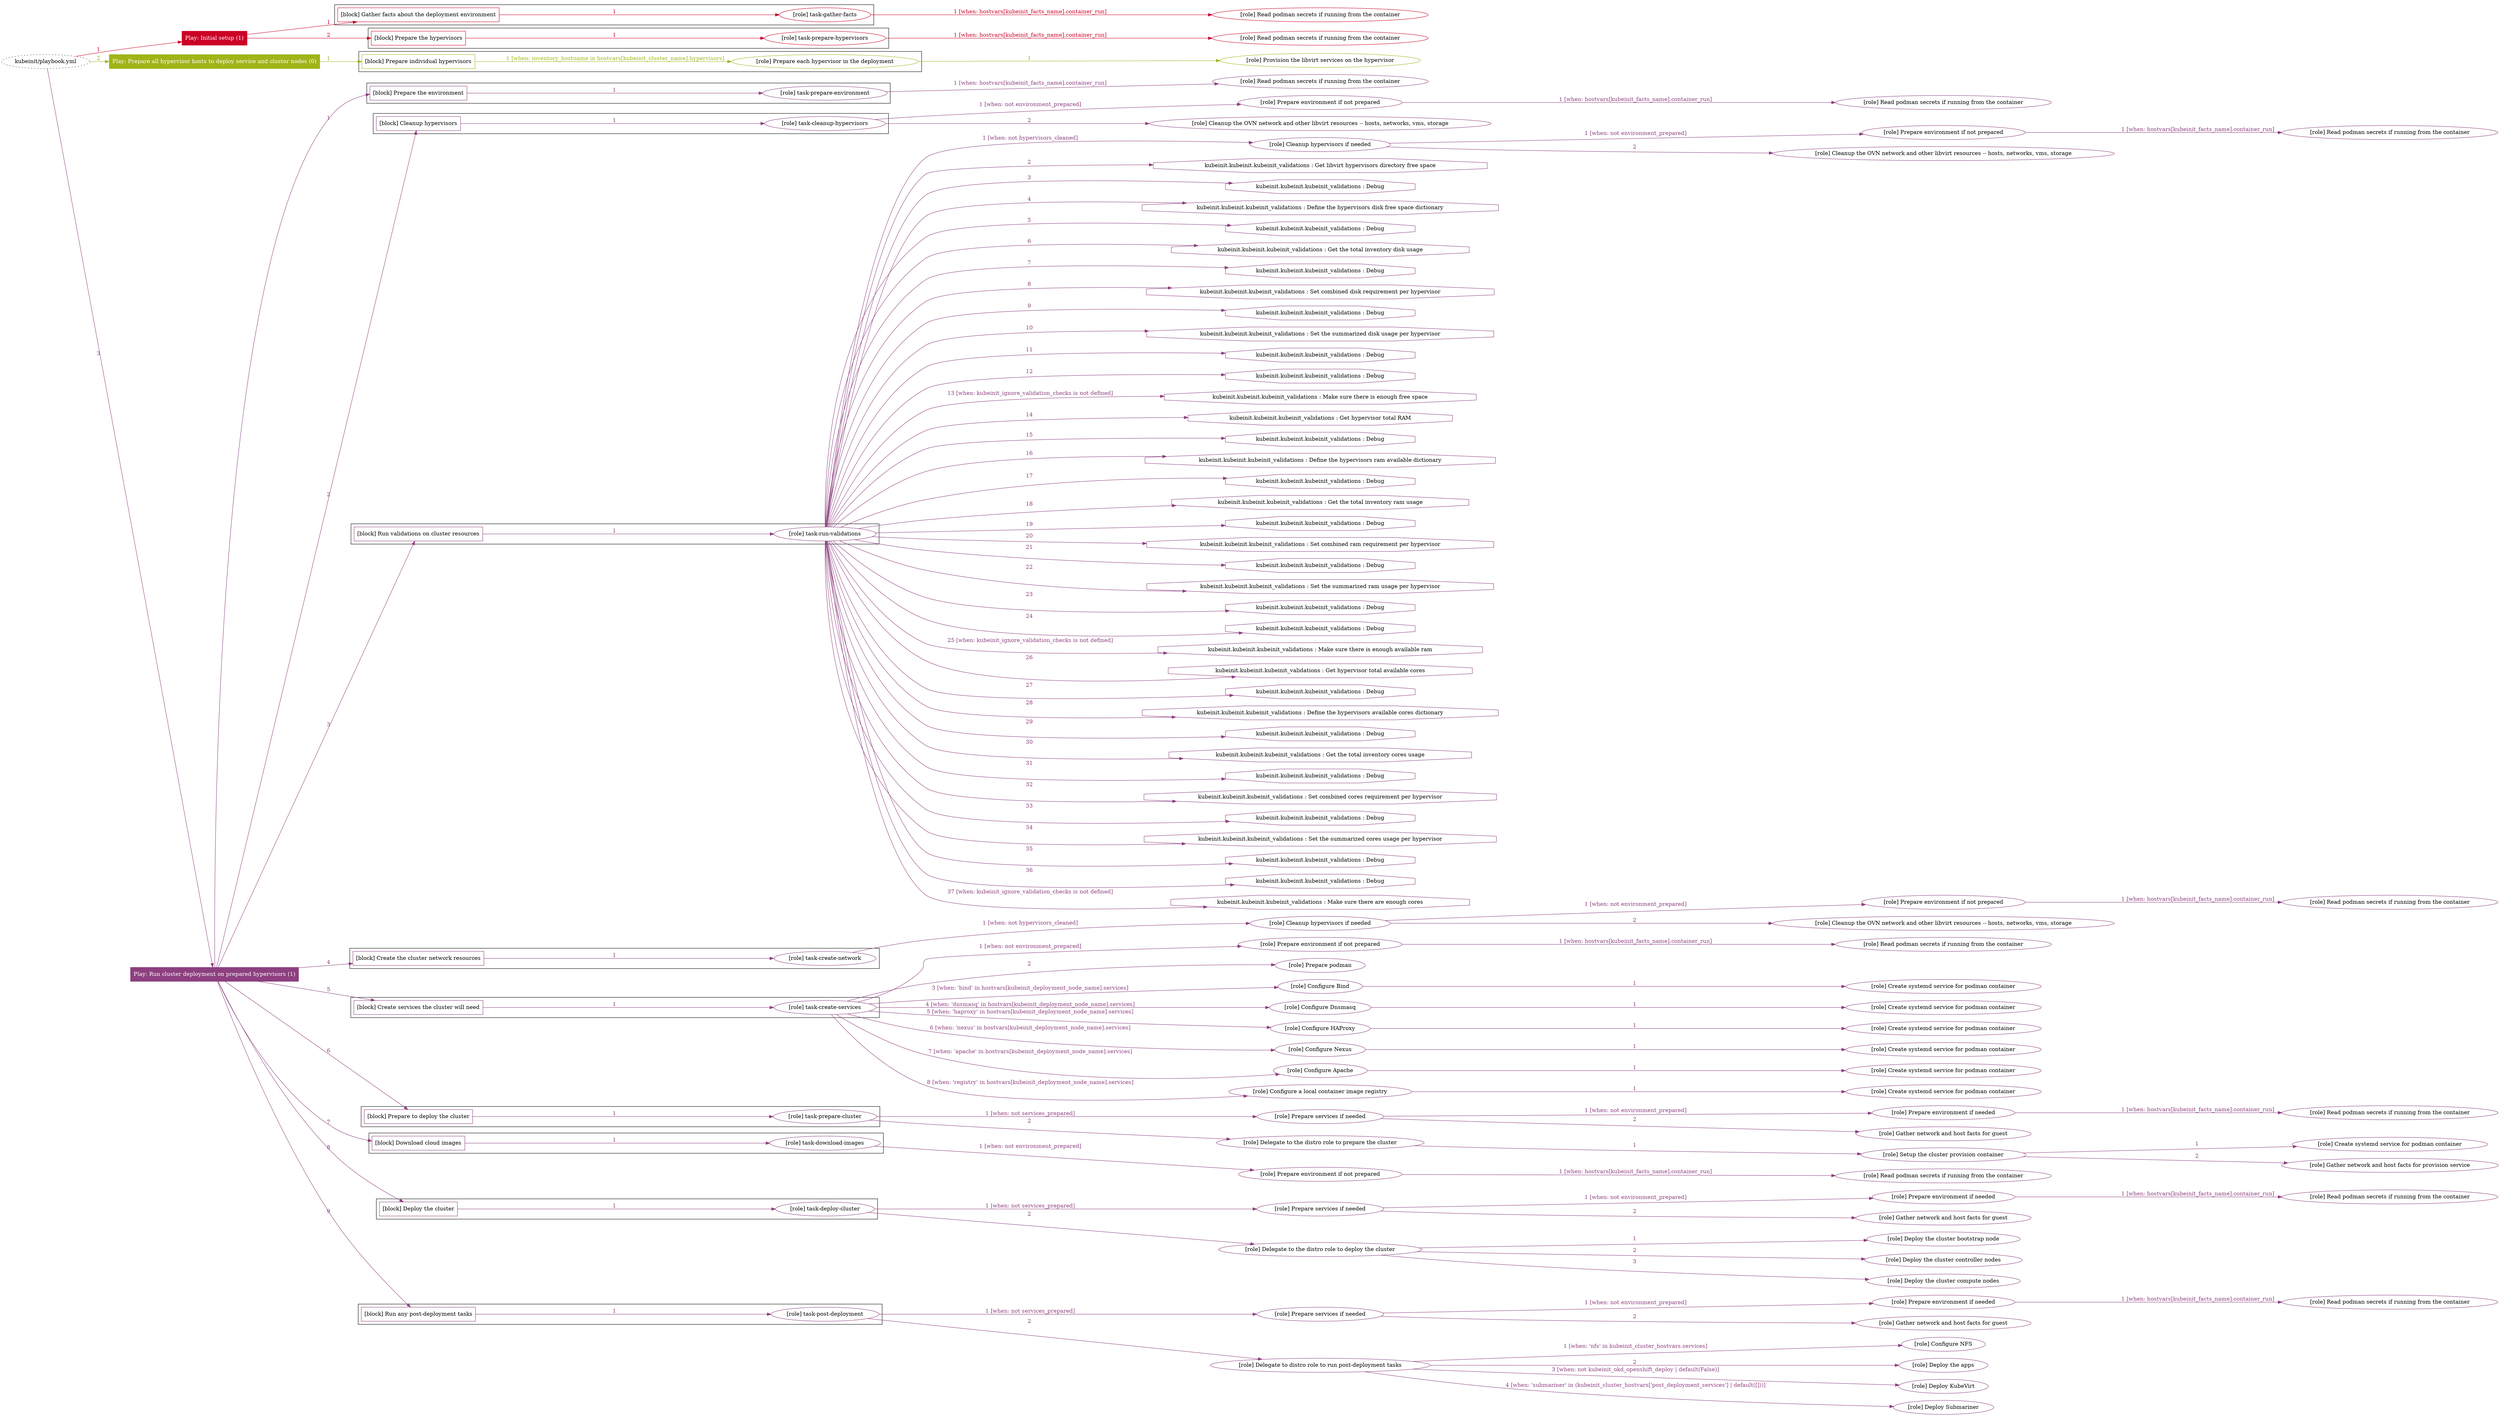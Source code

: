 digraph {
	graph [concentrate=true ordering=in rankdir=LR ratio=fill]
	edge [esep=5 sep=10]
	"kubeinit/playbook.yml" [id=root_node style=dotted]
	play_4b10e531 [label="Play: Initial setup (1)" color="#cc0026" fontcolor="#ffffff" id=play_4b10e531 shape=box style=filled tooltip=localhost]
	"kubeinit/playbook.yml" -> play_4b10e531 [label="1 " color="#cc0026" fontcolor="#cc0026" id=edge_5228512b labeltooltip="1 " tooltip="1 "]
	subgraph "Read podman secrets if running from the container" {
		role_fafd76e6 [label="[role] Read podman secrets if running from the container" color="#cc0026" id=role_fafd76e6 tooltip="Read podman secrets if running from the container"]
	}
	subgraph "task-gather-facts" {
		role_39568902 [label="[role] task-gather-facts" color="#cc0026" id=role_39568902 tooltip="task-gather-facts"]
		role_39568902 -> role_fafd76e6 [label="1 [when: hostvars[kubeinit_facts_name].container_run]" color="#cc0026" fontcolor="#cc0026" id=edge_6462d7ca labeltooltip="1 [when: hostvars[kubeinit_facts_name].container_run]" tooltip="1 [when: hostvars[kubeinit_facts_name].container_run]"]
	}
	subgraph "Read podman secrets if running from the container" {
		role_042a9508 [label="[role] Read podman secrets if running from the container" color="#cc0026" id=role_042a9508 tooltip="Read podman secrets if running from the container"]
	}
	subgraph "task-prepare-hypervisors" {
		role_a2e4f4dc [label="[role] task-prepare-hypervisors" color="#cc0026" id=role_a2e4f4dc tooltip="task-prepare-hypervisors"]
		role_a2e4f4dc -> role_042a9508 [label="1 [when: hostvars[kubeinit_facts_name].container_run]" color="#cc0026" fontcolor="#cc0026" id=edge_88c1d0c5 labeltooltip="1 [when: hostvars[kubeinit_facts_name].container_run]" tooltip="1 [when: hostvars[kubeinit_facts_name].container_run]"]
	}
	subgraph "Play: Initial setup (1)" {
		play_4b10e531 -> block_cd3c9f82 [label=1 color="#cc0026" fontcolor="#cc0026" id=edge_efc4a051 labeltooltip=1 tooltip=1]
		subgraph cluster_block_cd3c9f82 {
			block_cd3c9f82 [label="[block] Gather facts about the deployment environment" color="#cc0026" id=block_cd3c9f82 labeltooltip="Gather facts about the deployment environment" shape=box tooltip="Gather facts about the deployment environment"]
			block_cd3c9f82 -> role_39568902 [label="1 " color="#cc0026" fontcolor="#cc0026" id=edge_913cbb27 labeltooltip="1 " tooltip="1 "]
		}
		play_4b10e531 -> block_54e41058 [label=2 color="#cc0026" fontcolor="#cc0026" id=edge_31742e15 labeltooltip=2 tooltip=2]
		subgraph cluster_block_54e41058 {
			block_54e41058 [label="[block] Prepare the hypervisors" color="#cc0026" id=block_54e41058 labeltooltip="Prepare the hypervisors" shape=box tooltip="Prepare the hypervisors"]
			block_54e41058 -> role_a2e4f4dc [label="1 " color="#cc0026" fontcolor="#cc0026" id=edge_a00b3629 labeltooltip="1 " tooltip="1 "]
		}
	}
	play_68439f97 [label="Play: Prepare all hypervisor hosts to deploy service and cluster nodes (0)" color="#a0b418" fontcolor="#ffffff" id=play_68439f97 shape=box style=filled tooltip="Play: Prepare all hypervisor hosts to deploy service and cluster nodes (0)"]
	"kubeinit/playbook.yml" -> play_68439f97 [label="2 " color="#a0b418" fontcolor="#a0b418" id=edge_23df1ade labeltooltip="2 " tooltip="2 "]
	subgraph "Provision the libvirt services on the hypervisor" {
		role_33494efb [label="[role] Provision the libvirt services on the hypervisor" color="#a0b418" id=role_33494efb tooltip="Provision the libvirt services on the hypervisor"]
	}
	subgraph "Prepare each hypervisor in the deployment" {
		role_0501ec35 [label="[role] Prepare each hypervisor in the deployment" color="#a0b418" id=role_0501ec35 tooltip="Prepare each hypervisor in the deployment"]
		role_0501ec35 -> role_33494efb [label="1 " color="#a0b418" fontcolor="#a0b418" id=edge_e570de0b labeltooltip="1 " tooltip="1 "]
	}
	subgraph "Play: Prepare all hypervisor hosts to deploy service and cluster nodes (0)" {
		play_68439f97 -> block_10ce7fef [label=1 color="#a0b418" fontcolor="#a0b418" id=edge_29a49a76 labeltooltip=1 tooltip=1]
		subgraph cluster_block_10ce7fef {
			block_10ce7fef [label="[block] Prepare individual hypervisors" color="#a0b418" id=block_10ce7fef labeltooltip="Prepare individual hypervisors" shape=box tooltip="Prepare individual hypervisors"]
			block_10ce7fef -> role_0501ec35 [label="1 [when: inventory_hostname in hostvars[kubeinit_cluster_name].hypervisors]" color="#a0b418" fontcolor="#a0b418" id=edge_8a734ca7 labeltooltip="1 [when: inventory_hostname in hostvars[kubeinit_cluster_name].hypervisors]" tooltip="1 [when: inventory_hostname in hostvars[kubeinit_cluster_name].hypervisors]"]
		}
	}
	play_58cd8f0b [label="Play: Run cluster deployment on prepared hypervisors (1)" color="#8d3f7f" fontcolor="#ffffff" id=play_58cd8f0b shape=box style=filled tooltip=localhost]
	"kubeinit/playbook.yml" -> play_58cd8f0b [label="3 " color="#8d3f7f" fontcolor="#8d3f7f" id=edge_e4cd1aa2 labeltooltip="3 " tooltip="3 "]
	subgraph "Read podman secrets if running from the container" {
		role_a25ec8ed [label="[role] Read podman secrets if running from the container" color="#8d3f7f" id=role_a25ec8ed tooltip="Read podman secrets if running from the container"]
	}
	subgraph "task-prepare-environment" {
		role_84255603 [label="[role] task-prepare-environment" color="#8d3f7f" id=role_84255603 tooltip="task-prepare-environment"]
		role_84255603 -> role_a25ec8ed [label="1 [when: hostvars[kubeinit_facts_name].container_run]" color="#8d3f7f" fontcolor="#8d3f7f" id=edge_645f5cef labeltooltip="1 [when: hostvars[kubeinit_facts_name].container_run]" tooltip="1 [when: hostvars[kubeinit_facts_name].container_run]"]
	}
	subgraph "Read podman secrets if running from the container" {
		role_804f160e [label="[role] Read podman secrets if running from the container" color="#8d3f7f" id=role_804f160e tooltip="Read podman secrets if running from the container"]
	}
	subgraph "Prepare environment if not prepared" {
		role_675ecffb [label="[role] Prepare environment if not prepared" color="#8d3f7f" id=role_675ecffb tooltip="Prepare environment if not prepared"]
		role_675ecffb -> role_804f160e [label="1 [when: hostvars[kubeinit_facts_name].container_run]" color="#8d3f7f" fontcolor="#8d3f7f" id=edge_62084fe0 labeltooltip="1 [when: hostvars[kubeinit_facts_name].container_run]" tooltip="1 [when: hostvars[kubeinit_facts_name].container_run]"]
	}
	subgraph "Cleanup the OVN network and other libvirt resources -- hosts, networks, vms, storage" {
		role_e2246629 [label="[role] Cleanup the OVN network and other libvirt resources -- hosts, networks, vms, storage" color="#8d3f7f" id=role_e2246629 tooltip="Cleanup the OVN network and other libvirt resources -- hosts, networks, vms, storage"]
	}
	subgraph "task-cleanup-hypervisors" {
		role_ac8554f4 [label="[role] task-cleanup-hypervisors" color="#8d3f7f" id=role_ac8554f4 tooltip="task-cleanup-hypervisors"]
		role_ac8554f4 -> role_675ecffb [label="1 [when: not environment_prepared]" color="#8d3f7f" fontcolor="#8d3f7f" id=edge_ab8f7fbb labeltooltip="1 [when: not environment_prepared]" tooltip="1 [when: not environment_prepared]"]
		role_ac8554f4 -> role_e2246629 [label="2 " color="#8d3f7f" fontcolor="#8d3f7f" id=edge_bc433111 labeltooltip="2 " tooltip="2 "]
	}
	subgraph "Read podman secrets if running from the container" {
		role_4a6bc360 [label="[role] Read podman secrets if running from the container" color="#8d3f7f" id=role_4a6bc360 tooltip="Read podman secrets if running from the container"]
	}
	subgraph "Prepare environment if not prepared" {
		role_2d3aa342 [label="[role] Prepare environment if not prepared" color="#8d3f7f" id=role_2d3aa342 tooltip="Prepare environment if not prepared"]
		role_2d3aa342 -> role_4a6bc360 [label="1 [when: hostvars[kubeinit_facts_name].container_run]" color="#8d3f7f" fontcolor="#8d3f7f" id=edge_ed902045 labeltooltip="1 [when: hostvars[kubeinit_facts_name].container_run]" tooltip="1 [when: hostvars[kubeinit_facts_name].container_run]"]
	}
	subgraph "Cleanup the OVN network and other libvirt resources -- hosts, networks, vms, storage" {
		role_bb7db2ee [label="[role] Cleanup the OVN network and other libvirt resources -- hosts, networks, vms, storage" color="#8d3f7f" id=role_bb7db2ee tooltip="Cleanup the OVN network and other libvirt resources -- hosts, networks, vms, storage"]
	}
	subgraph "Cleanup hypervisors if needed" {
		role_d2a08fc1 [label="[role] Cleanup hypervisors if needed" color="#8d3f7f" id=role_d2a08fc1 tooltip="Cleanup hypervisors if needed"]
		role_d2a08fc1 -> role_2d3aa342 [label="1 [when: not environment_prepared]" color="#8d3f7f" fontcolor="#8d3f7f" id=edge_6c06bb19 labeltooltip="1 [when: not environment_prepared]" tooltip="1 [when: not environment_prepared]"]
		role_d2a08fc1 -> role_bb7db2ee [label="2 " color="#8d3f7f" fontcolor="#8d3f7f" id=edge_c9e83cfd labeltooltip="2 " tooltip="2 "]
	}
	subgraph "task-run-validations" {
		role_d9dfe780 [label="[role] task-run-validations" color="#8d3f7f" id=role_d9dfe780 tooltip="task-run-validations"]
		role_d9dfe780 -> role_d2a08fc1 [label="1 [when: not hypervisors_cleaned]" color="#8d3f7f" fontcolor="#8d3f7f" id=edge_9d2ea801 labeltooltip="1 [when: not hypervisors_cleaned]" tooltip="1 [when: not hypervisors_cleaned]"]
		task_82158c87 [label="kubeinit.kubeinit.kubeinit_validations : Get libvirt hypervisors directory free space" color="#8d3f7f" id=task_82158c87 shape=octagon tooltip="kubeinit.kubeinit.kubeinit_validations : Get libvirt hypervisors directory free space"]
		role_d9dfe780 -> task_82158c87 [label="2 " color="#8d3f7f" fontcolor="#8d3f7f" id=edge_88c740ae labeltooltip="2 " tooltip="2 "]
		task_f203d6d2 [label="kubeinit.kubeinit.kubeinit_validations : Debug" color="#8d3f7f" id=task_f203d6d2 shape=octagon tooltip="kubeinit.kubeinit.kubeinit_validations : Debug"]
		role_d9dfe780 -> task_f203d6d2 [label="3 " color="#8d3f7f" fontcolor="#8d3f7f" id=edge_a00b3ab9 labeltooltip="3 " tooltip="3 "]
		task_fed953db [label="kubeinit.kubeinit.kubeinit_validations : Define the hypervisors disk free space dictionary" color="#8d3f7f" id=task_fed953db shape=octagon tooltip="kubeinit.kubeinit.kubeinit_validations : Define the hypervisors disk free space dictionary"]
		role_d9dfe780 -> task_fed953db [label="4 " color="#8d3f7f" fontcolor="#8d3f7f" id=edge_b1f0e739 labeltooltip="4 " tooltip="4 "]
		task_ac71a1ac [label="kubeinit.kubeinit.kubeinit_validations : Debug" color="#8d3f7f" id=task_ac71a1ac shape=octagon tooltip="kubeinit.kubeinit.kubeinit_validations : Debug"]
		role_d9dfe780 -> task_ac71a1ac [label="5 " color="#8d3f7f" fontcolor="#8d3f7f" id=edge_57cc47d2 labeltooltip="5 " tooltip="5 "]
		task_eaa2a757 [label="kubeinit.kubeinit.kubeinit_validations : Get the total inventory disk usage" color="#8d3f7f" id=task_eaa2a757 shape=octagon tooltip="kubeinit.kubeinit.kubeinit_validations : Get the total inventory disk usage"]
		role_d9dfe780 -> task_eaa2a757 [label="6 " color="#8d3f7f" fontcolor="#8d3f7f" id=edge_5f3d8305 labeltooltip="6 " tooltip="6 "]
		task_dc026cbe [label="kubeinit.kubeinit.kubeinit_validations : Debug" color="#8d3f7f" id=task_dc026cbe shape=octagon tooltip="kubeinit.kubeinit.kubeinit_validations : Debug"]
		role_d9dfe780 -> task_dc026cbe [label="7 " color="#8d3f7f" fontcolor="#8d3f7f" id=edge_dabfcb0f labeltooltip="7 " tooltip="7 "]
		task_d72e4e80 [label="kubeinit.kubeinit.kubeinit_validations : Set combined disk requirement per hypervisor" color="#8d3f7f" id=task_d72e4e80 shape=octagon tooltip="kubeinit.kubeinit.kubeinit_validations : Set combined disk requirement per hypervisor"]
		role_d9dfe780 -> task_d72e4e80 [label="8 " color="#8d3f7f" fontcolor="#8d3f7f" id=edge_014dce36 labeltooltip="8 " tooltip="8 "]
		task_4fe44452 [label="kubeinit.kubeinit.kubeinit_validations : Debug" color="#8d3f7f" id=task_4fe44452 shape=octagon tooltip="kubeinit.kubeinit.kubeinit_validations : Debug"]
		role_d9dfe780 -> task_4fe44452 [label="9 " color="#8d3f7f" fontcolor="#8d3f7f" id=edge_86bef848 labeltooltip="9 " tooltip="9 "]
		task_358f39a2 [label="kubeinit.kubeinit.kubeinit_validations : Set the summarized disk usage per hypervisor" color="#8d3f7f" id=task_358f39a2 shape=octagon tooltip="kubeinit.kubeinit.kubeinit_validations : Set the summarized disk usage per hypervisor"]
		role_d9dfe780 -> task_358f39a2 [label="10 " color="#8d3f7f" fontcolor="#8d3f7f" id=edge_05961fa8 labeltooltip="10 " tooltip="10 "]
		task_f50418d5 [label="kubeinit.kubeinit.kubeinit_validations : Debug" color="#8d3f7f" id=task_f50418d5 shape=octagon tooltip="kubeinit.kubeinit.kubeinit_validations : Debug"]
		role_d9dfe780 -> task_f50418d5 [label="11 " color="#8d3f7f" fontcolor="#8d3f7f" id=edge_49a36165 labeltooltip="11 " tooltip="11 "]
		task_606ad1fa [label="kubeinit.kubeinit.kubeinit_validations : Debug" color="#8d3f7f" id=task_606ad1fa shape=octagon tooltip="kubeinit.kubeinit.kubeinit_validations : Debug"]
		role_d9dfe780 -> task_606ad1fa [label="12 " color="#8d3f7f" fontcolor="#8d3f7f" id=edge_f1c70dee labeltooltip="12 " tooltip="12 "]
		task_5e52cfcb [label="kubeinit.kubeinit.kubeinit_validations : Make sure there is enough free space" color="#8d3f7f" id=task_5e52cfcb shape=octagon tooltip="kubeinit.kubeinit.kubeinit_validations : Make sure there is enough free space"]
		role_d9dfe780 -> task_5e52cfcb [label="13 [when: kubeinit_ignore_validation_checks is not defined]" color="#8d3f7f" fontcolor="#8d3f7f" id=edge_116bd9f2 labeltooltip="13 [when: kubeinit_ignore_validation_checks is not defined]" tooltip="13 [when: kubeinit_ignore_validation_checks is not defined]"]
		task_98dbc2d7 [label="kubeinit.kubeinit.kubeinit_validations : Get hypervisor total RAM" color="#8d3f7f" id=task_98dbc2d7 shape=octagon tooltip="kubeinit.kubeinit.kubeinit_validations : Get hypervisor total RAM"]
		role_d9dfe780 -> task_98dbc2d7 [label="14 " color="#8d3f7f" fontcolor="#8d3f7f" id=edge_41c44cd2 labeltooltip="14 " tooltip="14 "]
		task_08e56673 [label="kubeinit.kubeinit.kubeinit_validations : Debug" color="#8d3f7f" id=task_08e56673 shape=octagon tooltip="kubeinit.kubeinit.kubeinit_validations : Debug"]
		role_d9dfe780 -> task_08e56673 [label="15 " color="#8d3f7f" fontcolor="#8d3f7f" id=edge_ea4441df labeltooltip="15 " tooltip="15 "]
		task_ace1ba3c [label="kubeinit.kubeinit.kubeinit_validations : Define the hypervisors ram available dictionary" color="#8d3f7f" id=task_ace1ba3c shape=octagon tooltip="kubeinit.kubeinit.kubeinit_validations : Define the hypervisors ram available dictionary"]
		role_d9dfe780 -> task_ace1ba3c [label="16 " color="#8d3f7f" fontcolor="#8d3f7f" id=edge_3ab45f41 labeltooltip="16 " tooltip="16 "]
		task_fcfba061 [label="kubeinit.kubeinit.kubeinit_validations : Debug" color="#8d3f7f" id=task_fcfba061 shape=octagon tooltip="kubeinit.kubeinit.kubeinit_validations : Debug"]
		role_d9dfe780 -> task_fcfba061 [label="17 " color="#8d3f7f" fontcolor="#8d3f7f" id=edge_781d2567 labeltooltip="17 " tooltip="17 "]
		task_50081b66 [label="kubeinit.kubeinit.kubeinit_validations : Get the total inventory ram usage" color="#8d3f7f" id=task_50081b66 shape=octagon tooltip="kubeinit.kubeinit.kubeinit_validations : Get the total inventory ram usage"]
		role_d9dfe780 -> task_50081b66 [label="18 " color="#8d3f7f" fontcolor="#8d3f7f" id=edge_9afda947 labeltooltip="18 " tooltip="18 "]
		task_74ebd22d [label="kubeinit.kubeinit.kubeinit_validations : Debug" color="#8d3f7f" id=task_74ebd22d shape=octagon tooltip="kubeinit.kubeinit.kubeinit_validations : Debug"]
		role_d9dfe780 -> task_74ebd22d [label="19 " color="#8d3f7f" fontcolor="#8d3f7f" id=edge_efa8b920 labeltooltip="19 " tooltip="19 "]
		task_cfea45a1 [label="kubeinit.kubeinit.kubeinit_validations : Set combined ram requirement per hypervisor" color="#8d3f7f" id=task_cfea45a1 shape=octagon tooltip="kubeinit.kubeinit.kubeinit_validations : Set combined ram requirement per hypervisor"]
		role_d9dfe780 -> task_cfea45a1 [label="20 " color="#8d3f7f" fontcolor="#8d3f7f" id=edge_9594861a labeltooltip="20 " tooltip="20 "]
		task_5166cd8d [label="kubeinit.kubeinit.kubeinit_validations : Debug" color="#8d3f7f" id=task_5166cd8d shape=octagon tooltip="kubeinit.kubeinit.kubeinit_validations : Debug"]
		role_d9dfe780 -> task_5166cd8d [label="21 " color="#8d3f7f" fontcolor="#8d3f7f" id=edge_60e24a78 labeltooltip="21 " tooltip="21 "]
		task_84691e4b [label="kubeinit.kubeinit.kubeinit_validations : Set the summarized ram usage per hypervisor" color="#8d3f7f" id=task_84691e4b shape=octagon tooltip="kubeinit.kubeinit.kubeinit_validations : Set the summarized ram usage per hypervisor"]
		role_d9dfe780 -> task_84691e4b [label="22 " color="#8d3f7f" fontcolor="#8d3f7f" id=edge_1640de1e labeltooltip="22 " tooltip="22 "]
		task_0b4165ff [label="kubeinit.kubeinit.kubeinit_validations : Debug" color="#8d3f7f" id=task_0b4165ff shape=octagon tooltip="kubeinit.kubeinit.kubeinit_validations : Debug"]
		role_d9dfe780 -> task_0b4165ff [label="23 " color="#8d3f7f" fontcolor="#8d3f7f" id=edge_6992df6d labeltooltip="23 " tooltip="23 "]
		task_53fa88ca [label="kubeinit.kubeinit.kubeinit_validations : Debug" color="#8d3f7f" id=task_53fa88ca shape=octagon tooltip="kubeinit.kubeinit.kubeinit_validations : Debug"]
		role_d9dfe780 -> task_53fa88ca [label="24 " color="#8d3f7f" fontcolor="#8d3f7f" id=edge_6c59d97e labeltooltip="24 " tooltip="24 "]
		task_cbebcacb [label="kubeinit.kubeinit.kubeinit_validations : Make sure there is enough available ram" color="#8d3f7f" id=task_cbebcacb shape=octagon tooltip="kubeinit.kubeinit.kubeinit_validations : Make sure there is enough available ram"]
		role_d9dfe780 -> task_cbebcacb [label="25 [when: kubeinit_ignore_validation_checks is not defined]" color="#8d3f7f" fontcolor="#8d3f7f" id=edge_9d1d2f04 labeltooltip="25 [when: kubeinit_ignore_validation_checks is not defined]" tooltip="25 [when: kubeinit_ignore_validation_checks is not defined]"]
		task_113a95b6 [label="kubeinit.kubeinit.kubeinit_validations : Get hypervisor total available cores" color="#8d3f7f" id=task_113a95b6 shape=octagon tooltip="kubeinit.kubeinit.kubeinit_validations : Get hypervisor total available cores"]
		role_d9dfe780 -> task_113a95b6 [label="26 " color="#8d3f7f" fontcolor="#8d3f7f" id=edge_6e125d01 labeltooltip="26 " tooltip="26 "]
		task_220f2650 [label="kubeinit.kubeinit.kubeinit_validations : Debug" color="#8d3f7f" id=task_220f2650 shape=octagon tooltip="kubeinit.kubeinit.kubeinit_validations : Debug"]
		role_d9dfe780 -> task_220f2650 [label="27 " color="#8d3f7f" fontcolor="#8d3f7f" id=edge_042c71b8 labeltooltip="27 " tooltip="27 "]
		task_6f99d843 [label="kubeinit.kubeinit.kubeinit_validations : Define the hypervisors available cores dictionary" color="#8d3f7f" id=task_6f99d843 shape=octagon tooltip="kubeinit.kubeinit.kubeinit_validations : Define the hypervisors available cores dictionary"]
		role_d9dfe780 -> task_6f99d843 [label="28 " color="#8d3f7f" fontcolor="#8d3f7f" id=edge_e61635fa labeltooltip="28 " tooltip="28 "]
		task_973be088 [label="kubeinit.kubeinit.kubeinit_validations : Debug" color="#8d3f7f" id=task_973be088 shape=octagon tooltip="kubeinit.kubeinit.kubeinit_validations : Debug"]
		role_d9dfe780 -> task_973be088 [label="29 " color="#8d3f7f" fontcolor="#8d3f7f" id=edge_936ce356 labeltooltip="29 " tooltip="29 "]
		task_279bee46 [label="kubeinit.kubeinit.kubeinit_validations : Get the total inventory cores usage" color="#8d3f7f" id=task_279bee46 shape=octagon tooltip="kubeinit.kubeinit.kubeinit_validations : Get the total inventory cores usage"]
		role_d9dfe780 -> task_279bee46 [label="30 " color="#8d3f7f" fontcolor="#8d3f7f" id=edge_c111478e labeltooltip="30 " tooltip="30 "]
		task_a8deeaee [label="kubeinit.kubeinit.kubeinit_validations : Debug" color="#8d3f7f" id=task_a8deeaee shape=octagon tooltip="kubeinit.kubeinit.kubeinit_validations : Debug"]
		role_d9dfe780 -> task_a8deeaee [label="31 " color="#8d3f7f" fontcolor="#8d3f7f" id=edge_7b00057a labeltooltip="31 " tooltip="31 "]
		task_be1876ab [label="kubeinit.kubeinit.kubeinit_validations : Set combined cores requirement per hypervisor" color="#8d3f7f" id=task_be1876ab shape=octagon tooltip="kubeinit.kubeinit.kubeinit_validations : Set combined cores requirement per hypervisor"]
		role_d9dfe780 -> task_be1876ab [label="32 " color="#8d3f7f" fontcolor="#8d3f7f" id=edge_47b7f2fd labeltooltip="32 " tooltip="32 "]
		task_c670f481 [label="kubeinit.kubeinit.kubeinit_validations : Debug" color="#8d3f7f" id=task_c670f481 shape=octagon tooltip="kubeinit.kubeinit.kubeinit_validations : Debug"]
		role_d9dfe780 -> task_c670f481 [label="33 " color="#8d3f7f" fontcolor="#8d3f7f" id=edge_20e398f7 labeltooltip="33 " tooltip="33 "]
		task_b7aa7fcd [label="kubeinit.kubeinit.kubeinit_validations : Set the summarized cores usage per hypervisor" color="#8d3f7f" id=task_b7aa7fcd shape=octagon tooltip="kubeinit.kubeinit.kubeinit_validations : Set the summarized cores usage per hypervisor"]
		role_d9dfe780 -> task_b7aa7fcd [label="34 " color="#8d3f7f" fontcolor="#8d3f7f" id=edge_bb1b8033 labeltooltip="34 " tooltip="34 "]
		task_8f85b585 [label="kubeinit.kubeinit.kubeinit_validations : Debug" color="#8d3f7f" id=task_8f85b585 shape=octagon tooltip="kubeinit.kubeinit.kubeinit_validations : Debug"]
		role_d9dfe780 -> task_8f85b585 [label="35 " color="#8d3f7f" fontcolor="#8d3f7f" id=edge_edd74f9d labeltooltip="35 " tooltip="35 "]
		task_d5a574c8 [label="kubeinit.kubeinit.kubeinit_validations : Debug" color="#8d3f7f" id=task_d5a574c8 shape=octagon tooltip="kubeinit.kubeinit.kubeinit_validations : Debug"]
		role_d9dfe780 -> task_d5a574c8 [label="36 " color="#8d3f7f" fontcolor="#8d3f7f" id=edge_98a82495 labeltooltip="36 " tooltip="36 "]
		task_7d418a36 [label="kubeinit.kubeinit.kubeinit_validations : Make sure there are enough cores" color="#8d3f7f" id=task_7d418a36 shape=octagon tooltip="kubeinit.kubeinit.kubeinit_validations : Make sure there are enough cores"]
		role_d9dfe780 -> task_7d418a36 [label="37 [when: kubeinit_ignore_validation_checks is not defined]" color="#8d3f7f" fontcolor="#8d3f7f" id=edge_222c9184 labeltooltip="37 [when: kubeinit_ignore_validation_checks is not defined]" tooltip="37 [when: kubeinit_ignore_validation_checks is not defined]"]
	}
	subgraph "Read podman secrets if running from the container" {
		role_bac6562e [label="[role] Read podman secrets if running from the container" color="#8d3f7f" id=role_bac6562e tooltip="Read podman secrets if running from the container"]
	}
	subgraph "Prepare environment if not prepared" {
		role_54e17690 [label="[role] Prepare environment if not prepared" color="#8d3f7f" id=role_54e17690 tooltip="Prepare environment if not prepared"]
		role_54e17690 -> role_bac6562e [label="1 [when: hostvars[kubeinit_facts_name].container_run]" color="#8d3f7f" fontcolor="#8d3f7f" id=edge_65a4784f labeltooltip="1 [when: hostvars[kubeinit_facts_name].container_run]" tooltip="1 [when: hostvars[kubeinit_facts_name].container_run]"]
	}
	subgraph "Cleanup the OVN network and other libvirt resources -- hosts, networks, vms, storage" {
		role_68fab44e [label="[role] Cleanup the OVN network and other libvirt resources -- hosts, networks, vms, storage" color="#8d3f7f" id=role_68fab44e tooltip="Cleanup the OVN network and other libvirt resources -- hosts, networks, vms, storage"]
	}
	subgraph "Cleanup hypervisors if needed" {
		role_cf12d614 [label="[role] Cleanup hypervisors if needed" color="#8d3f7f" id=role_cf12d614 tooltip="Cleanup hypervisors if needed"]
		role_cf12d614 -> role_54e17690 [label="1 [when: not environment_prepared]" color="#8d3f7f" fontcolor="#8d3f7f" id=edge_a54f7110 labeltooltip="1 [when: not environment_prepared]" tooltip="1 [when: not environment_prepared]"]
		role_cf12d614 -> role_68fab44e [label="2 " color="#8d3f7f" fontcolor="#8d3f7f" id=edge_167c9342 labeltooltip="2 " tooltip="2 "]
	}
	subgraph "task-create-network" {
		role_db2abd31 [label="[role] task-create-network" color="#8d3f7f" id=role_db2abd31 tooltip="task-create-network"]
		role_db2abd31 -> role_cf12d614 [label="1 [when: not hypervisors_cleaned]" color="#8d3f7f" fontcolor="#8d3f7f" id=edge_64e61a98 labeltooltip="1 [when: not hypervisors_cleaned]" tooltip="1 [when: not hypervisors_cleaned]"]
	}
	subgraph "Read podman secrets if running from the container" {
		role_3a33fd8a [label="[role] Read podman secrets if running from the container" color="#8d3f7f" id=role_3a33fd8a tooltip="Read podman secrets if running from the container"]
	}
	subgraph "Prepare environment if not prepared" {
		role_33182c3d [label="[role] Prepare environment if not prepared" color="#8d3f7f" id=role_33182c3d tooltip="Prepare environment if not prepared"]
		role_33182c3d -> role_3a33fd8a [label="1 [when: hostvars[kubeinit_facts_name].container_run]" color="#8d3f7f" fontcolor="#8d3f7f" id=edge_c6296cd6 labeltooltip="1 [when: hostvars[kubeinit_facts_name].container_run]" tooltip="1 [when: hostvars[kubeinit_facts_name].container_run]"]
	}
	subgraph "Prepare podman" {
		role_5587ca44 [label="[role] Prepare podman" color="#8d3f7f" id=role_5587ca44 tooltip="Prepare podman"]
	}
	subgraph "Create systemd service for podman container" {
		role_b7990f4c [label="[role] Create systemd service for podman container" color="#8d3f7f" id=role_b7990f4c tooltip="Create systemd service for podman container"]
	}
	subgraph "Configure Bind" {
		role_761218ce [label="[role] Configure Bind" color="#8d3f7f" id=role_761218ce tooltip="Configure Bind"]
		role_761218ce -> role_b7990f4c [label="1 " color="#8d3f7f" fontcolor="#8d3f7f" id=edge_398702a5 labeltooltip="1 " tooltip="1 "]
	}
	subgraph "Create systemd service for podman container" {
		role_348ef8a9 [label="[role] Create systemd service for podman container" color="#8d3f7f" id=role_348ef8a9 tooltip="Create systemd service for podman container"]
	}
	subgraph "Configure Dnsmasq" {
		role_fcb2c458 [label="[role] Configure Dnsmasq" color="#8d3f7f" id=role_fcb2c458 tooltip="Configure Dnsmasq"]
		role_fcb2c458 -> role_348ef8a9 [label="1 " color="#8d3f7f" fontcolor="#8d3f7f" id=edge_57908805 labeltooltip="1 " tooltip="1 "]
	}
	subgraph "Create systemd service for podman container" {
		role_694be127 [label="[role] Create systemd service for podman container" color="#8d3f7f" id=role_694be127 tooltip="Create systemd service for podman container"]
	}
	subgraph "Configure HAProxy" {
		role_b98bd44a [label="[role] Configure HAProxy" color="#8d3f7f" id=role_b98bd44a tooltip="Configure HAProxy"]
		role_b98bd44a -> role_694be127 [label="1 " color="#8d3f7f" fontcolor="#8d3f7f" id=edge_ac97e4cc labeltooltip="1 " tooltip="1 "]
	}
	subgraph "Create systemd service for podman container" {
		role_e7b0a929 [label="[role] Create systemd service for podman container" color="#8d3f7f" id=role_e7b0a929 tooltip="Create systemd service for podman container"]
	}
	subgraph "Configure Nexus" {
		role_422469be [label="[role] Configure Nexus" color="#8d3f7f" id=role_422469be tooltip="Configure Nexus"]
		role_422469be -> role_e7b0a929 [label="1 " color="#8d3f7f" fontcolor="#8d3f7f" id=edge_79cb3e93 labeltooltip="1 " tooltip="1 "]
	}
	subgraph "Create systemd service for podman container" {
		role_df966c7a [label="[role] Create systemd service for podman container" color="#8d3f7f" id=role_df966c7a tooltip="Create systemd service for podman container"]
	}
	subgraph "Configure Apache" {
		role_ff7c5e3d [label="[role] Configure Apache" color="#8d3f7f" id=role_ff7c5e3d tooltip="Configure Apache"]
		role_ff7c5e3d -> role_df966c7a [label="1 " color="#8d3f7f" fontcolor="#8d3f7f" id=edge_07c20641 labeltooltip="1 " tooltip="1 "]
	}
	subgraph "Create systemd service for podman container" {
		role_43faab84 [label="[role] Create systemd service for podman container" color="#8d3f7f" id=role_43faab84 tooltip="Create systemd service for podman container"]
	}
	subgraph "Configure a local container image registry" {
		role_575b8fe8 [label="[role] Configure a local container image registry" color="#8d3f7f" id=role_575b8fe8 tooltip="Configure a local container image registry"]
		role_575b8fe8 -> role_43faab84 [label="1 " color="#8d3f7f" fontcolor="#8d3f7f" id=edge_713e023b labeltooltip="1 " tooltip="1 "]
	}
	subgraph "task-create-services" {
		role_d2e1f3d1 [label="[role] task-create-services" color="#8d3f7f" id=role_d2e1f3d1 tooltip="task-create-services"]
		role_d2e1f3d1 -> role_33182c3d [label="1 [when: not environment_prepared]" color="#8d3f7f" fontcolor="#8d3f7f" id=edge_1654f756 labeltooltip="1 [when: not environment_prepared]" tooltip="1 [when: not environment_prepared]"]
		role_d2e1f3d1 -> role_5587ca44 [label="2 " color="#8d3f7f" fontcolor="#8d3f7f" id=edge_d59814c2 labeltooltip="2 " tooltip="2 "]
		role_d2e1f3d1 -> role_761218ce [label="3 [when: 'bind' in hostvars[kubeinit_deployment_node_name].services]" color="#8d3f7f" fontcolor="#8d3f7f" id=edge_c46a35a5 labeltooltip="3 [when: 'bind' in hostvars[kubeinit_deployment_node_name].services]" tooltip="3 [when: 'bind' in hostvars[kubeinit_deployment_node_name].services]"]
		role_d2e1f3d1 -> role_fcb2c458 [label="4 [when: 'dnsmasq' in hostvars[kubeinit_deployment_node_name].services]" color="#8d3f7f" fontcolor="#8d3f7f" id=edge_a2c6a706 labeltooltip="4 [when: 'dnsmasq' in hostvars[kubeinit_deployment_node_name].services]" tooltip="4 [when: 'dnsmasq' in hostvars[kubeinit_deployment_node_name].services]"]
		role_d2e1f3d1 -> role_b98bd44a [label="5 [when: 'haproxy' in hostvars[kubeinit_deployment_node_name].services]" color="#8d3f7f" fontcolor="#8d3f7f" id=edge_b33f5a8f labeltooltip="5 [when: 'haproxy' in hostvars[kubeinit_deployment_node_name].services]" tooltip="5 [when: 'haproxy' in hostvars[kubeinit_deployment_node_name].services]"]
		role_d2e1f3d1 -> role_422469be [label="6 [when: 'nexus' in hostvars[kubeinit_deployment_node_name].services]" color="#8d3f7f" fontcolor="#8d3f7f" id=edge_958d5c9e labeltooltip="6 [when: 'nexus' in hostvars[kubeinit_deployment_node_name].services]" tooltip="6 [when: 'nexus' in hostvars[kubeinit_deployment_node_name].services]"]
		role_d2e1f3d1 -> role_ff7c5e3d [label="7 [when: 'apache' in hostvars[kubeinit_deployment_node_name].services]" color="#8d3f7f" fontcolor="#8d3f7f" id=edge_2349e1e9 labeltooltip="7 [when: 'apache' in hostvars[kubeinit_deployment_node_name].services]" tooltip="7 [when: 'apache' in hostvars[kubeinit_deployment_node_name].services]"]
		role_d2e1f3d1 -> role_575b8fe8 [label="8 [when: 'registry' in hostvars[kubeinit_deployment_node_name].services]" color="#8d3f7f" fontcolor="#8d3f7f" id=edge_6037723b labeltooltip="8 [when: 'registry' in hostvars[kubeinit_deployment_node_name].services]" tooltip="8 [when: 'registry' in hostvars[kubeinit_deployment_node_name].services]"]
	}
	subgraph "Read podman secrets if running from the container" {
		role_1b29da20 [label="[role] Read podman secrets if running from the container" color="#8d3f7f" id=role_1b29da20 tooltip="Read podman secrets if running from the container"]
	}
	subgraph "Prepare environment if needed" {
		role_dbbffb11 [label="[role] Prepare environment if needed" color="#8d3f7f" id=role_dbbffb11 tooltip="Prepare environment if needed"]
		role_dbbffb11 -> role_1b29da20 [label="1 [when: hostvars[kubeinit_facts_name].container_run]" color="#8d3f7f" fontcolor="#8d3f7f" id=edge_63f324cd labeltooltip="1 [when: hostvars[kubeinit_facts_name].container_run]" tooltip="1 [when: hostvars[kubeinit_facts_name].container_run]"]
	}
	subgraph "Gather network and host facts for guest" {
		role_bb89e711 [label="[role] Gather network and host facts for guest" color="#8d3f7f" id=role_bb89e711 tooltip="Gather network and host facts for guest"]
	}
	subgraph "Prepare services if needed" {
		role_0706fa6f [label="[role] Prepare services if needed" color="#8d3f7f" id=role_0706fa6f tooltip="Prepare services if needed"]
		role_0706fa6f -> role_dbbffb11 [label="1 [when: not environment_prepared]" color="#8d3f7f" fontcolor="#8d3f7f" id=edge_89b9deb5 labeltooltip="1 [when: not environment_prepared]" tooltip="1 [when: not environment_prepared]"]
		role_0706fa6f -> role_bb89e711 [label="2 " color="#8d3f7f" fontcolor="#8d3f7f" id=edge_ce22d962 labeltooltip="2 " tooltip="2 "]
	}
	subgraph "Create systemd service for podman container" {
		role_3662165f [label="[role] Create systemd service for podman container" color="#8d3f7f" id=role_3662165f tooltip="Create systemd service for podman container"]
	}
	subgraph "Gather network and host facts for provision service" {
		role_a474d77c [label="[role] Gather network and host facts for provision service" color="#8d3f7f" id=role_a474d77c tooltip="Gather network and host facts for provision service"]
	}
	subgraph "Setup the cluster provision container" {
		role_4ee5caa4 [label="[role] Setup the cluster provision container" color="#8d3f7f" id=role_4ee5caa4 tooltip="Setup the cluster provision container"]
		role_4ee5caa4 -> role_3662165f [label="1 " color="#8d3f7f" fontcolor="#8d3f7f" id=edge_cd219bd6 labeltooltip="1 " tooltip="1 "]
		role_4ee5caa4 -> role_a474d77c [label="2 " color="#8d3f7f" fontcolor="#8d3f7f" id=edge_ae153cd3 labeltooltip="2 " tooltip="2 "]
	}
	subgraph "Delegate to the distro role to prepare the cluster" {
		role_5247ca50 [label="[role] Delegate to the distro role to prepare the cluster" color="#8d3f7f" id=role_5247ca50 tooltip="Delegate to the distro role to prepare the cluster"]
		role_5247ca50 -> role_4ee5caa4 [label="1 " color="#8d3f7f" fontcolor="#8d3f7f" id=edge_2e0f5a45 labeltooltip="1 " tooltip="1 "]
	}
	subgraph "task-prepare-cluster" {
		role_871efce3 [label="[role] task-prepare-cluster" color="#8d3f7f" id=role_871efce3 tooltip="task-prepare-cluster"]
		role_871efce3 -> role_0706fa6f [label="1 [when: not services_prepared]" color="#8d3f7f" fontcolor="#8d3f7f" id=edge_39c1a502 labeltooltip="1 [when: not services_prepared]" tooltip="1 [when: not services_prepared]"]
		role_871efce3 -> role_5247ca50 [label="2 " color="#8d3f7f" fontcolor="#8d3f7f" id=edge_26725b55 labeltooltip="2 " tooltip="2 "]
	}
	subgraph "Read podman secrets if running from the container" {
		role_6c25b1a1 [label="[role] Read podman secrets if running from the container" color="#8d3f7f" id=role_6c25b1a1 tooltip="Read podman secrets if running from the container"]
	}
	subgraph "Prepare environment if not prepared" {
		role_2b23af38 [label="[role] Prepare environment if not prepared" color="#8d3f7f" id=role_2b23af38 tooltip="Prepare environment if not prepared"]
		role_2b23af38 -> role_6c25b1a1 [label="1 [when: hostvars[kubeinit_facts_name].container_run]" color="#8d3f7f" fontcolor="#8d3f7f" id=edge_4eb4e725 labeltooltip="1 [when: hostvars[kubeinit_facts_name].container_run]" tooltip="1 [when: hostvars[kubeinit_facts_name].container_run]"]
	}
	subgraph "task-download-images" {
		role_54ef2ec4 [label="[role] task-download-images" color="#8d3f7f" id=role_54ef2ec4 tooltip="task-download-images"]
		role_54ef2ec4 -> role_2b23af38 [label="1 [when: not environment_prepared]" color="#8d3f7f" fontcolor="#8d3f7f" id=edge_e8b40b63 labeltooltip="1 [when: not environment_prepared]" tooltip="1 [when: not environment_prepared]"]
	}
	subgraph "Read podman secrets if running from the container" {
		role_e4b32c4c [label="[role] Read podman secrets if running from the container" color="#8d3f7f" id=role_e4b32c4c tooltip="Read podman secrets if running from the container"]
	}
	subgraph "Prepare environment if needed" {
		role_cab421da [label="[role] Prepare environment if needed" color="#8d3f7f" id=role_cab421da tooltip="Prepare environment if needed"]
		role_cab421da -> role_e4b32c4c [label="1 [when: hostvars[kubeinit_facts_name].container_run]" color="#8d3f7f" fontcolor="#8d3f7f" id=edge_5282f7f7 labeltooltip="1 [when: hostvars[kubeinit_facts_name].container_run]" tooltip="1 [when: hostvars[kubeinit_facts_name].container_run]"]
	}
	subgraph "Gather network and host facts for guest" {
		role_6412023b [label="[role] Gather network and host facts for guest" color="#8d3f7f" id=role_6412023b tooltip="Gather network and host facts for guest"]
	}
	subgraph "Prepare services if needed" {
		role_53ae9c56 [label="[role] Prepare services if needed" color="#8d3f7f" id=role_53ae9c56 tooltip="Prepare services if needed"]
		role_53ae9c56 -> role_cab421da [label="1 [when: not environment_prepared]" color="#8d3f7f" fontcolor="#8d3f7f" id=edge_25107116 labeltooltip="1 [when: not environment_prepared]" tooltip="1 [when: not environment_prepared]"]
		role_53ae9c56 -> role_6412023b [label="2 " color="#8d3f7f" fontcolor="#8d3f7f" id=edge_4b41eff6 labeltooltip="2 " tooltip="2 "]
	}
	subgraph "Deploy the cluster bootstrap node" {
		role_4ef49995 [label="[role] Deploy the cluster bootstrap node" color="#8d3f7f" id=role_4ef49995 tooltip="Deploy the cluster bootstrap node"]
	}
	subgraph "Deploy the cluster controller nodes" {
		role_576d5304 [label="[role] Deploy the cluster controller nodes" color="#8d3f7f" id=role_576d5304 tooltip="Deploy the cluster controller nodes"]
	}
	subgraph "Deploy the cluster compute nodes" {
		role_e52c3c5f [label="[role] Deploy the cluster compute nodes" color="#8d3f7f" id=role_e52c3c5f tooltip="Deploy the cluster compute nodes"]
	}
	subgraph "Delegate to the distro role to deploy the cluster" {
		role_c7abe839 [label="[role] Delegate to the distro role to deploy the cluster" color="#8d3f7f" id=role_c7abe839 tooltip="Delegate to the distro role to deploy the cluster"]
		role_c7abe839 -> role_4ef49995 [label="1 " color="#8d3f7f" fontcolor="#8d3f7f" id=edge_dc0ae791 labeltooltip="1 " tooltip="1 "]
		role_c7abe839 -> role_576d5304 [label="2 " color="#8d3f7f" fontcolor="#8d3f7f" id=edge_e131bddf labeltooltip="2 " tooltip="2 "]
		role_c7abe839 -> role_e52c3c5f [label="3 " color="#8d3f7f" fontcolor="#8d3f7f" id=edge_ab33f6a0 labeltooltip="3 " tooltip="3 "]
	}
	subgraph "task-deploy-cluster" {
		role_fbb60d0f [label="[role] task-deploy-cluster" color="#8d3f7f" id=role_fbb60d0f tooltip="task-deploy-cluster"]
		role_fbb60d0f -> role_53ae9c56 [label="1 [when: not services_prepared]" color="#8d3f7f" fontcolor="#8d3f7f" id=edge_462a088d labeltooltip="1 [when: not services_prepared]" tooltip="1 [when: not services_prepared]"]
		role_fbb60d0f -> role_c7abe839 [label="2 " color="#8d3f7f" fontcolor="#8d3f7f" id=edge_0ad17db9 labeltooltip="2 " tooltip="2 "]
	}
	subgraph "Read podman secrets if running from the container" {
		role_e72d9103 [label="[role] Read podman secrets if running from the container" color="#8d3f7f" id=role_e72d9103 tooltip="Read podman secrets if running from the container"]
	}
	subgraph "Prepare environment if needed" {
		role_0ebddde9 [label="[role] Prepare environment if needed" color="#8d3f7f" id=role_0ebddde9 tooltip="Prepare environment if needed"]
		role_0ebddde9 -> role_e72d9103 [label="1 [when: hostvars[kubeinit_facts_name].container_run]" color="#8d3f7f" fontcolor="#8d3f7f" id=edge_bd193399 labeltooltip="1 [when: hostvars[kubeinit_facts_name].container_run]" tooltip="1 [when: hostvars[kubeinit_facts_name].container_run]"]
	}
	subgraph "Gather network and host facts for guest" {
		role_9b2ca469 [label="[role] Gather network and host facts for guest" color="#8d3f7f" id=role_9b2ca469 tooltip="Gather network and host facts for guest"]
	}
	subgraph "Prepare services if needed" {
		role_a15b6f95 [label="[role] Prepare services if needed" color="#8d3f7f" id=role_a15b6f95 tooltip="Prepare services if needed"]
		role_a15b6f95 -> role_0ebddde9 [label="1 [when: not environment_prepared]" color="#8d3f7f" fontcolor="#8d3f7f" id=edge_76def527 labeltooltip="1 [when: not environment_prepared]" tooltip="1 [when: not environment_prepared]"]
		role_a15b6f95 -> role_9b2ca469 [label="2 " color="#8d3f7f" fontcolor="#8d3f7f" id=edge_b14ece2e labeltooltip="2 " tooltip="2 "]
	}
	subgraph "Configure NFS" {
		role_8367a75b [label="[role] Configure NFS" color="#8d3f7f" id=role_8367a75b tooltip="Configure NFS"]
	}
	subgraph "Deploy the apps" {
		role_9def0e11 [label="[role] Deploy the apps" color="#8d3f7f" id=role_9def0e11 tooltip="Deploy the apps"]
	}
	subgraph "Deploy KubeVirt" {
		role_35412ace [label="[role] Deploy KubeVirt" color="#8d3f7f" id=role_35412ace tooltip="Deploy KubeVirt"]
	}
	subgraph "Deploy Submariner" {
		role_11ced95f [label="[role] Deploy Submariner" color="#8d3f7f" id=role_11ced95f tooltip="Deploy Submariner"]
	}
	subgraph "Delegate to distro role to run post-deployment tasks" {
		role_9211c0f3 [label="[role] Delegate to distro role to run post-deployment tasks" color="#8d3f7f" id=role_9211c0f3 tooltip="Delegate to distro role to run post-deployment tasks"]
		role_9211c0f3 -> role_8367a75b [label="1 [when: 'nfs' in kubeinit_cluster_hostvars.services]" color="#8d3f7f" fontcolor="#8d3f7f" id=edge_ea955035 labeltooltip="1 [when: 'nfs' in kubeinit_cluster_hostvars.services]" tooltip="1 [when: 'nfs' in kubeinit_cluster_hostvars.services]"]
		role_9211c0f3 -> role_9def0e11 [label="2 " color="#8d3f7f" fontcolor="#8d3f7f" id=edge_c5c7d88a labeltooltip="2 " tooltip="2 "]
		role_9211c0f3 -> role_35412ace [label="3 [when: not kubeinit_okd_openshift_deploy | default(False)]" color="#8d3f7f" fontcolor="#8d3f7f" id=edge_40fd6efc labeltooltip="3 [when: not kubeinit_okd_openshift_deploy | default(False)]" tooltip="3 [when: not kubeinit_okd_openshift_deploy | default(False)]"]
		role_9211c0f3 -> role_11ced95f [label="4 [when: 'submariner' in (kubeinit_cluster_hostvars['post_deployment_services'] | default([]))]" color="#8d3f7f" fontcolor="#8d3f7f" id=edge_cfbac4f6 labeltooltip="4 [when: 'submariner' in (kubeinit_cluster_hostvars['post_deployment_services'] | default([]))]" tooltip="4 [when: 'submariner' in (kubeinit_cluster_hostvars['post_deployment_services'] | default([]))]"]
	}
	subgraph "task-post-deployment" {
		role_f3676299 [label="[role] task-post-deployment" color="#8d3f7f" id=role_f3676299 tooltip="task-post-deployment"]
		role_f3676299 -> role_a15b6f95 [label="1 [when: not services_prepared]" color="#8d3f7f" fontcolor="#8d3f7f" id=edge_b46c98f8 labeltooltip="1 [when: not services_prepared]" tooltip="1 [when: not services_prepared]"]
		role_f3676299 -> role_9211c0f3 [label="2 " color="#8d3f7f" fontcolor="#8d3f7f" id=edge_46192d6b labeltooltip="2 " tooltip="2 "]
	}
	subgraph "Play: Run cluster deployment on prepared hypervisors (1)" {
		play_58cd8f0b -> block_b584f822 [label=1 color="#8d3f7f" fontcolor="#8d3f7f" id=edge_3ebd38c0 labeltooltip=1 tooltip=1]
		subgraph cluster_block_b584f822 {
			block_b584f822 [label="[block] Prepare the environment" color="#8d3f7f" id=block_b584f822 labeltooltip="Prepare the environment" shape=box tooltip="Prepare the environment"]
			block_b584f822 -> role_84255603 [label="1 " color="#8d3f7f" fontcolor="#8d3f7f" id=edge_caf51a27 labeltooltip="1 " tooltip="1 "]
		}
		play_58cd8f0b -> block_22c7eb98 [label=2 color="#8d3f7f" fontcolor="#8d3f7f" id=edge_7abce28e labeltooltip=2 tooltip=2]
		subgraph cluster_block_22c7eb98 {
			block_22c7eb98 [label="[block] Cleanup hypervisors" color="#8d3f7f" id=block_22c7eb98 labeltooltip="Cleanup hypervisors" shape=box tooltip="Cleanup hypervisors"]
			block_22c7eb98 -> role_ac8554f4 [label="1 " color="#8d3f7f" fontcolor="#8d3f7f" id=edge_88f0f96f labeltooltip="1 " tooltip="1 "]
		}
		play_58cd8f0b -> block_91d0febf [label=3 color="#8d3f7f" fontcolor="#8d3f7f" id=edge_65da520c labeltooltip=3 tooltip=3]
		subgraph cluster_block_91d0febf {
			block_91d0febf [label="[block] Run validations on cluster resources" color="#8d3f7f" id=block_91d0febf labeltooltip="Run validations on cluster resources" shape=box tooltip="Run validations on cluster resources"]
			block_91d0febf -> role_d9dfe780 [label="1 " color="#8d3f7f" fontcolor="#8d3f7f" id=edge_f5a415cf labeltooltip="1 " tooltip="1 "]
		}
		play_58cd8f0b -> block_b8d0c492 [label=4 color="#8d3f7f" fontcolor="#8d3f7f" id=edge_350a0671 labeltooltip=4 tooltip=4]
		subgraph cluster_block_b8d0c492 {
			block_b8d0c492 [label="[block] Create the cluster network resources" color="#8d3f7f" id=block_b8d0c492 labeltooltip="Create the cluster network resources" shape=box tooltip="Create the cluster network resources"]
			block_b8d0c492 -> role_db2abd31 [label="1 " color="#8d3f7f" fontcolor="#8d3f7f" id=edge_ee7efe59 labeltooltip="1 " tooltip="1 "]
		}
		play_58cd8f0b -> block_8f67e1f3 [label=5 color="#8d3f7f" fontcolor="#8d3f7f" id=edge_df6e8ba9 labeltooltip=5 tooltip=5]
		subgraph cluster_block_8f67e1f3 {
			block_8f67e1f3 [label="[block] Create services the cluster will need" color="#8d3f7f" id=block_8f67e1f3 labeltooltip="Create services the cluster will need" shape=box tooltip="Create services the cluster will need"]
			block_8f67e1f3 -> role_d2e1f3d1 [label="1 " color="#8d3f7f" fontcolor="#8d3f7f" id=edge_ddef3eb7 labeltooltip="1 " tooltip="1 "]
		}
		play_58cd8f0b -> block_23090318 [label=6 color="#8d3f7f" fontcolor="#8d3f7f" id=edge_826a82dc labeltooltip=6 tooltip=6]
		subgraph cluster_block_23090318 {
			block_23090318 [label="[block] Prepare to deploy the cluster" color="#8d3f7f" id=block_23090318 labeltooltip="Prepare to deploy the cluster" shape=box tooltip="Prepare to deploy the cluster"]
			block_23090318 -> role_871efce3 [label="1 " color="#8d3f7f" fontcolor="#8d3f7f" id=edge_c9ad8864 labeltooltip="1 " tooltip="1 "]
		}
		play_58cd8f0b -> block_9f96a04b [label=7 color="#8d3f7f" fontcolor="#8d3f7f" id=edge_673c5977 labeltooltip=7 tooltip=7]
		subgraph cluster_block_9f96a04b {
			block_9f96a04b [label="[block] Download cloud images" color="#8d3f7f" id=block_9f96a04b labeltooltip="Download cloud images" shape=box tooltip="Download cloud images"]
			block_9f96a04b -> role_54ef2ec4 [label="1 " color="#8d3f7f" fontcolor="#8d3f7f" id=edge_0409199c labeltooltip="1 " tooltip="1 "]
		}
		play_58cd8f0b -> block_4c1aee34 [label=8 color="#8d3f7f" fontcolor="#8d3f7f" id=edge_f79ba3f3 labeltooltip=8 tooltip=8]
		subgraph cluster_block_4c1aee34 {
			block_4c1aee34 [label="[block] Deploy the cluster" color="#8d3f7f" id=block_4c1aee34 labeltooltip="Deploy the cluster" shape=box tooltip="Deploy the cluster"]
			block_4c1aee34 -> role_fbb60d0f [label="1 " color="#8d3f7f" fontcolor="#8d3f7f" id=edge_c9440dae labeltooltip="1 " tooltip="1 "]
		}
		play_58cd8f0b -> block_df708270 [label=9 color="#8d3f7f" fontcolor="#8d3f7f" id=edge_4ac5122f labeltooltip=9 tooltip=9]
		subgraph cluster_block_df708270 {
			block_df708270 [label="[block] Run any post-deployment tasks" color="#8d3f7f" id=block_df708270 labeltooltip="Run any post-deployment tasks" shape=box tooltip="Run any post-deployment tasks"]
			block_df708270 -> role_f3676299 [label="1 " color="#8d3f7f" fontcolor="#8d3f7f" id=edge_780a0418 labeltooltip="1 " tooltip="1 "]
		}
	}
}
